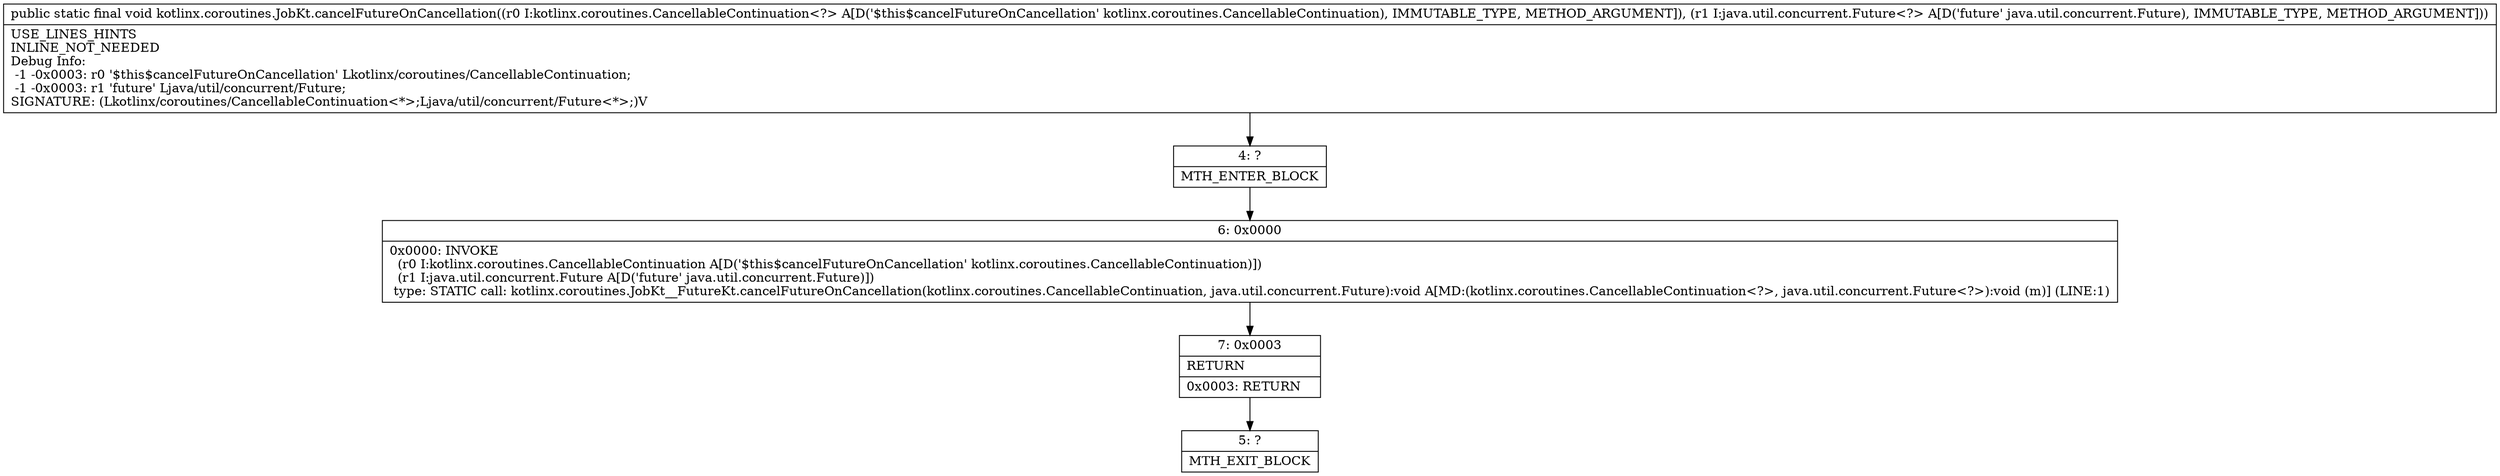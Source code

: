digraph "CFG forkotlinx.coroutines.JobKt.cancelFutureOnCancellation(Lkotlinx\/coroutines\/CancellableContinuation;Ljava\/util\/concurrent\/Future;)V" {
Node_4 [shape=record,label="{4\:\ ?|MTH_ENTER_BLOCK\l}"];
Node_6 [shape=record,label="{6\:\ 0x0000|0x0000: INVOKE  \l  (r0 I:kotlinx.coroutines.CancellableContinuation A[D('$this$cancelFutureOnCancellation' kotlinx.coroutines.CancellableContinuation)])\l  (r1 I:java.util.concurrent.Future A[D('future' java.util.concurrent.Future)])\l type: STATIC call: kotlinx.coroutines.JobKt__FutureKt.cancelFutureOnCancellation(kotlinx.coroutines.CancellableContinuation, java.util.concurrent.Future):void A[MD:(kotlinx.coroutines.CancellableContinuation\<?\>, java.util.concurrent.Future\<?\>):void (m)] (LINE:1)\l}"];
Node_7 [shape=record,label="{7\:\ 0x0003|RETURN\l|0x0003: RETURN   \l}"];
Node_5 [shape=record,label="{5\:\ ?|MTH_EXIT_BLOCK\l}"];
MethodNode[shape=record,label="{public static final void kotlinx.coroutines.JobKt.cancelFutureOnCancellation((r0 I:kotlinx.coroutines.CancellableContinuation\<?\> A[D('$this$cancelFutureOnCancellation' kotlinx.coroutines.CancellableContinuation), IMMUTABLE_TYPE, METHOD_ARGUMENT]), (r1 I:java.util.concurrent.Future\<?\> A[D('future' java.util.concurrent.Future), IMMUTABLE_TYPE, METHOD_ARGUMENT]))  | USE_LINES_HINTS\lINLINE_NOT_NEEDED\lDebug Info:\l  \-1 \-0x0003: r0 '$this$cancelFutureOnCancellation' Lkotlinx\/coroutines\/CancellableContinuation;\l  \-1 \-0x0003: r1 'future' Ljava\/util\/concurrent\/Future;\lSIGNATURE: (Lkotlinx\/coroutines\/CancellableContinuation\<*\>;Ljava\/util\/concurrent\/Future\<*\>;)V\l}"];
MethodNode -> Node_4;Node_4 -> Node_6;
Node_6 -> Node_7;
Node_7 -> Node_5;
}

